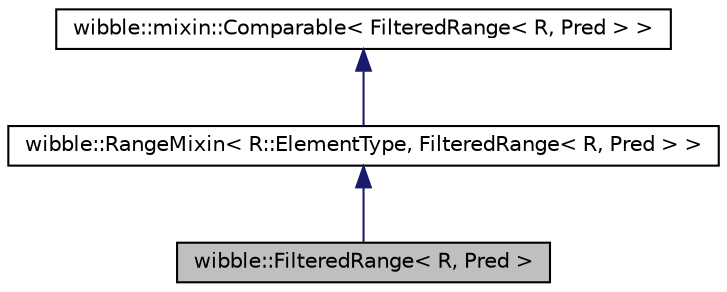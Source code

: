 digraph G
{
  edge [fontname="Helvetica",fontsize="10",labelfontname="Helvetica",labelfontsize="10"];
  node [fontname="Helvetica",fontsize="10",shape=record];
  Node1 [label="wibble::FilteredRange\< R, Pred \>",height=0.2,width=0.4,color="black", fillcolor="grey75", style="filled" fontcolor="black"];
  Node2 -> Node1 [dir="back",color="midnightblue",fontsize="10",style="solid",fontname="Helvetica"];
  Node2 [label="wibble::RangeMixin\< R::ElementType, FilteredRange\< R, Pred \> \>",height=0.2,width=0.4,color="black", fillcolor="white", style="filled",URL="$structwibble_1_1RangeMixin.html"];
  Node3 -> Node2 [dir="back",color="midnightblue",fontsize="10",style="solid",fontname="Helvetica"];
  Node3 [label="wibble::mixin::Comparable\< FilteredRange\< R, Pred \> \>",height=0.2,width=0.4,color="black", fillcolor="white", style="filled",URL="$structwibble_1_1mixin_1_1Comparable.html"];
}
